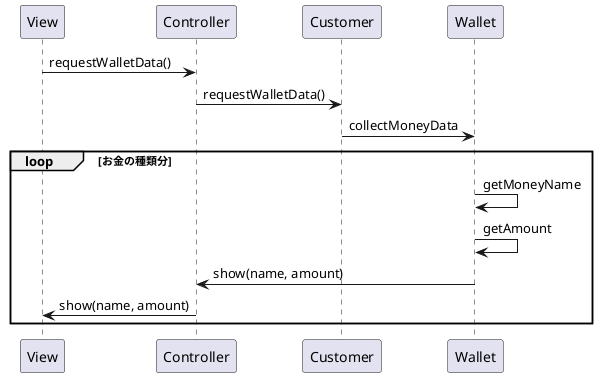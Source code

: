 @startuml ShowWallet
participant View
participant Controller
participant Customer

' x円 y枚
' x円 y枚
' x円 y枚
' x円 y枚
' x円 y枚
' 合計 xxxx円
'

View -> Controller : requestWalletData()
Controller -> Customer : requestWalletData()
Customer -> Wallet : collectMoneyData

loop お金の種類分
  Wallet -> Wallet : getMoneyName
  Wallet -> Wallet : getAmount
  Wallet -> Controller : show(name, amount)
  Controller -> View : show(name, amount)
end

@enduml